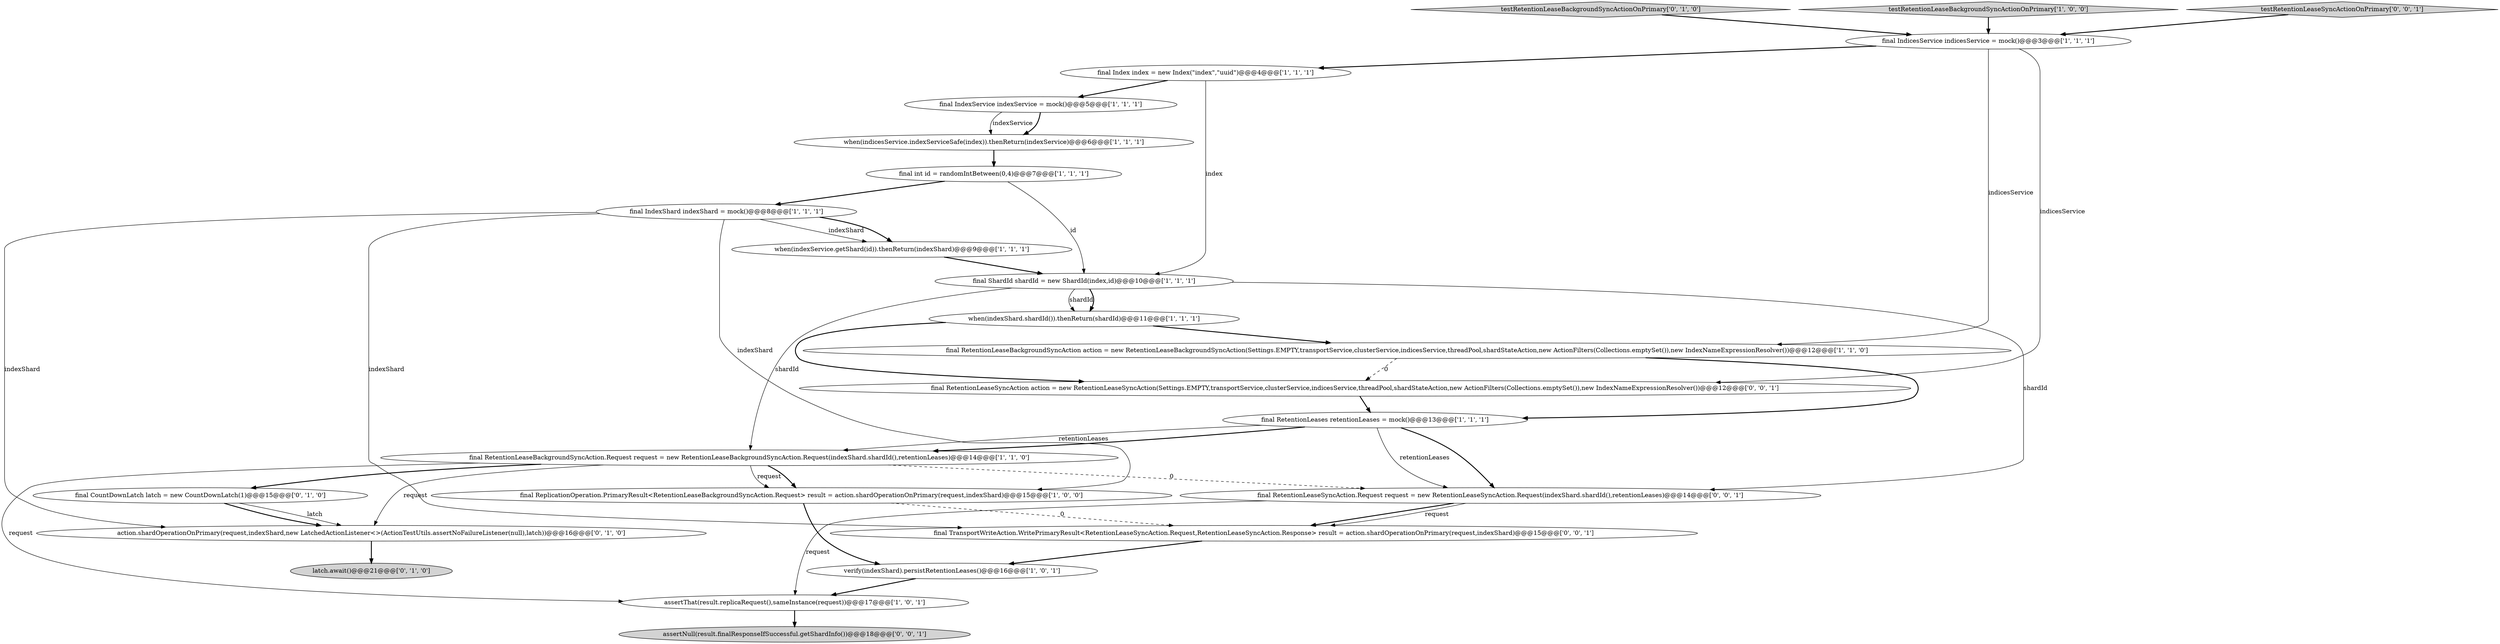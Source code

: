 digraph {
17 [style = filled, label = "final CountDownLatch latch = new CountDownLatch(1)@@@15@@@['0', '1', '0']", fillcolor = white, shape = ellipse image = "AAA0AAABBB2BBB"];
2 [style = filled, label = "final RetentionLeaseBackgroundSyncAction.Request request = new RetentionLeaseBackgroundSyncAction.Request(indexShard.shardId(),retentionLeases)@@@14@@@['1', '1', '0']", fillcolor = white, shape = ellipse image = "AAA0AAABBB1BBB"];
15 [style = filled, label = "final IndicesService indicesService = mock()@@@3@@@['1', '1', '1']", fillcolor = white, shape = ellipse image = "AAA0AAABBB1BBB"];
24 [style = filled, label = "final RetentionLeaseSyncAction action = new RetentionLeaseSyncAction(Settings.EMPTY,transportService,clusterService,indicesService,threadPool,shardStateAction,new ActionFilters(Collections.emptySet()),new IndexNameExpressionResolver())@@@12@@@['0', '0', '1']", fillcolor = white, shape = ellipse image = "AAA0AAABBB3BBB"];
18 [style = filled, label = "latch.await()@@@21@@@['0', '1', '0']", fillcolor = lightgray, shape = ellipse image = "AAA1AAABBB2BBB"];
7 [style = filled, label = "final ReplicationOperation.PrimaryResult<RetentionLeaseBackgroundSyncAction.Request> result = action.shardOperationOnPrimary(request,indexShard)@@@15@@@['1', '0', '0']", fillcolor = white, shape = ellipse image = "AAA0AAABBB1BBB"];
5 [style = filled, label = "final RetentionLeaseBackgroundSyncAction action = new RetentionLeaseBackgroundSyncAction(Settings.EMPTY,transportService,clusterService,indicesService,threadPool,shardStateAction,new ActionFilters(Collections.emptySet()),new IndexNameExpressionResolver())@@@12@@@['1', '1', '0']", fillcolor = white, shape = ellipse image = "AAA0AAABBB1BBB"];
19 [style = filled, label = "testRetentionLeaseBackgroundSyncActionOnPrimary['0', '1', '0']", fillcolor = lightgray, shape = diamond image = "AAA0AAABBB2BBB"];
3 [style = filled, label = "when(indexShard.shardId()).thenReturn(shardId)@@@11@@@['1', '1', '1']", fillcolor = white, shape = ellipse image = "AAA0AAABBB1BBB"];
20 [style = filled, label = "final TransportWriteAction.WritePrimaryResult<RetentionLeaseSyncAction.Request,RetentionLeaseSyncAction.Response> result = action.shardOperationOnPrimary(request,indexShard)@@@15@@@['0', '0', '1']", fillcolor = white, shape = ellipse image = "AAA0AAABBB3BBB"];
16 [style = filled, label = "action.shardOperationOnPrimary(request,indexShard,new LatchedActionListener<>(ActionTestUtils.assertNoFailureListener(null),latch))@@@16@@@['0', '1', '0']", fillcolor = white, shape = ellipse image = "AAA1AAABBB2BBB"];
9 [style = filled, label = "final int id = randomIntBetween(0,4)@@@7@@@['1', '1', '1']", fillcolor = white, shape = ellipse image = "AAA0AAABBB1BBB"];
4 [style = filled, label = "assertThat(result.replicaRequest(),sameInstance(request))@@@17@@@['1', '0', '1']", fillcolor = white, shape = ellipse image = "AAA0AAABBB1BBB"];
11 [style = filled, label = "when(indexService.getShard(id)).thenReturn(indexShard)@@@9@@@['1', '1', '1']", fillcolor = white, shape = ellipse image = "AAA0AAABBB1BBB"];
8 [style = filled, label = "final IndexShard indexShard = mock()@@@8@@@['1', '1', '1']", fillcolor = white, shape = ellipse image = "AAA0AAABBB1BBB"];
13 [style = filled, label = "final Index index = new Index(\"index\",\"uuid\")@@@4@@@['1', '1', '1']", fillcolor = white, shape = ellipse image = "AAA0AAABBB1BBB"];
23 [style = filled, label = "assertNull(result.finalResponseIfSuccessful.getShardInfo())@@@18@@@['0', '0', '1']", fillcolor = lightgray, shape = ellipse image = "AAA0AAABBB3BBB"];
10 [style = filled, label = "verify(indexShard).persistRetentionLeases()@@@16@@@['1', '0', '1']", fillcolor = white, shape = ellipse image = "AAA0AAABBB1BBB"];
0 [style = filled, label = "final RetentionLeases retentionLeases = mock()@@@13@@@['1', '1', '1']", fillcolor = white, shape = ellipse image = "AAA0AAABBB1BBB"];
14 [style = filled, label = "when(indicesService.indexServiceSafe(index)).thenReturn(indexService)@@@6@@@['1', '1', '1']", fillcolor = white, shape = ellipse image = "AAA0AAABBB1BBB"];
22 [style = filled, label = "final RetentionLeaseSyncAction.Request request = new RetentionLeaseSyncAction.Request(indexShard.shardId(),retentionLeases)@@@14@@@['0', '0', '1']", fillcolor = white, shape = ellipse image = "AAA0AAABBB3BBB"];
12 [style = filled, label = "final ShardId shardId = new ShardId(index,id)@@@10@@@['1', '1', '1']", fillcolor = white, shape = ellipse image = "AAA0AAABBB1BBB"];
6 [style = filled, label = "testRetentionLeaseBackgroundSyncActionOnPrimary['1', '0', '0']", fillcolor = lightgray, shape = diamond image = "AAA0AAABBB1BBB"];
21 [style = filled, label = "testRetentionLeaseSyncActionOnPrimary['0', '0', '1']", fillcolor = lightgray, shape = diamond image = "AAA0AAABBB3BBB"];
1 [style = filled, label = "final IndexService indexService = mock()@@@5@@@['1', '1', '1']", fillcolor = white, shape = ellipse image = "AAA0AAABBB1BBB"];
8->20 [style = solid, label="indexShard"];
3->24 [style = bold, label=""];
8->11 [style = solid, label="indexShard"];
8->7 [style = solid, label="indexShard"];
2->22 [style = dashed, label="0"];
11->12 [style = bold, label=""];
12->3 [style = solid, label="shardId"];
5->24 [style = dashed, label="0"];
2->7 [style = solid, label="request"];
20->10 [style = bold, label=""];
21->15 [style = bold, label=""];
2->16 [style = solid, label="request"];
17->16 [style = solid, label="latch"];
12->2 [style = solid, label="shardId"];
6->15 [style = bold, label=""];
7->10 [style = bold, label=""];
2->7 [style = bold, label=""];
0->22 [style = bold, label=""];
16->18 [style = bold, label=""];
7->20 [style = dashed, label="0"];
19->15 [style = bold, label=""];
0->22 [style = solid, label="retentionLeases"];
14->9 [style = bold, label=""];
2->4 [style = solid, label="request"];
13->12 [style = solid, label="index"];
24->0 [style = bold, label=""];
22->20 [style = bold, label=""];
1->14 [style = bold, label=""];
15->24 [style = solid, label="indicesService"];
3->5 [style = bold, label=""];
9->12 [style = solid, label="id"];
22->4 [style = solid, label="request"];
2->17 [style = bold, label=""];
8->11 [style = bold, label=""];
5->0 [style = bold, label=""];
10->4 [style = bold, label=""];
12->3 [style = bold, label=""];
22->20 [style = solid, label="request"];
15->13 [style = bold, label=""];
12->22 [style = solid, label="shardId"];
4->23 [style = bold, label=""];
8->16 [style = solid, label="indexShard"];
13->1 [style = bold, label=""];
9->8 [style = bold, label=""];
0->2 [style = bold, label=""];
17->16 [style = bold, label=""];
1->14 [style = solid, label="indexService"];
15->5 [style = solid, label="indicesService"];
0->2 [style = solid, label="retentionLeases"];
}
